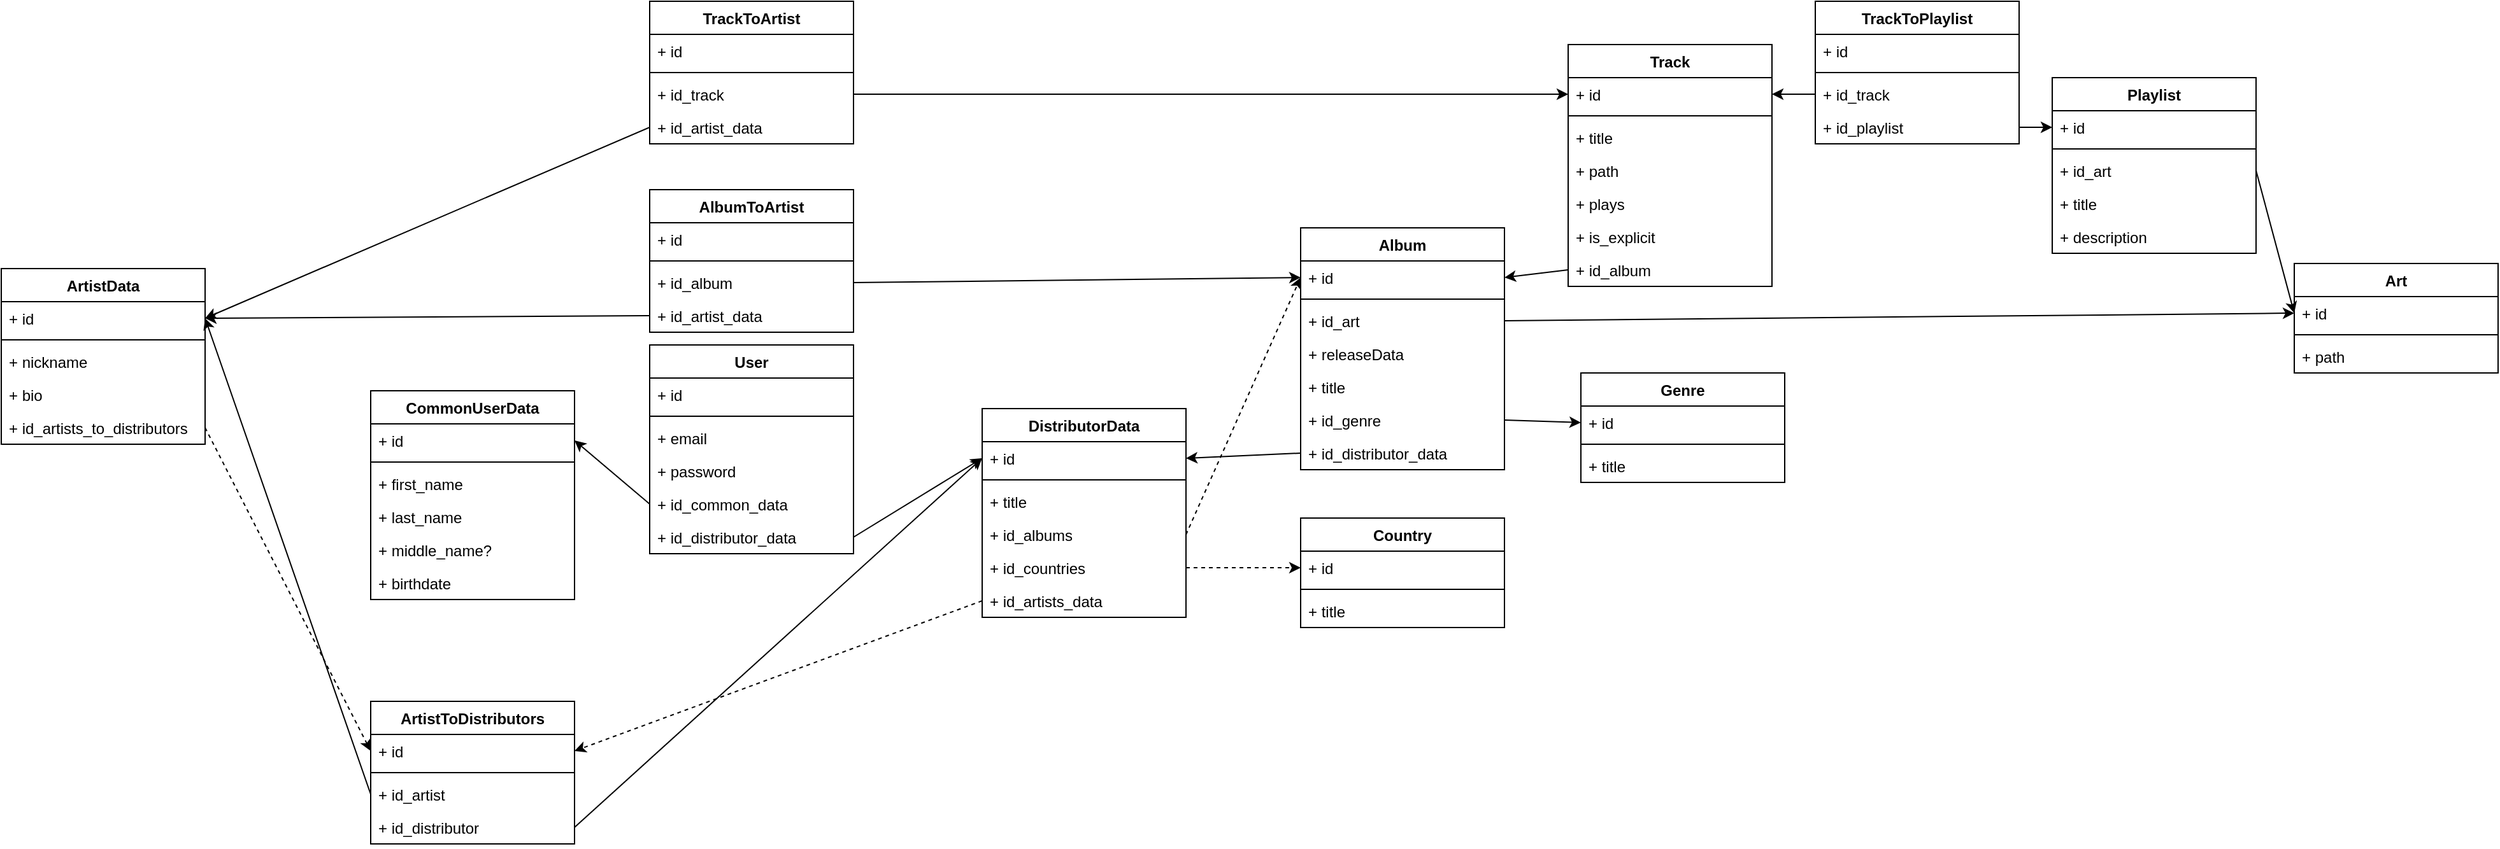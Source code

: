 <mxfile version="13.0.3" type="device"><diagram id="C5RBs43oDa-KdzZeNtuy" name="Page-1"><mxGraphModel dx="2378" dy="1151" grid="1" gridSize="10" guides="1" tooltips="1" connect="1" arrows="1" fold="1" page="1" pageScale="1" pageWidth="827" pageHeight="1169" math="0" shadow="0"><root><mxCell id="WIyWlLk6GJQsqaUBKTNV-0"/><mxCell id="WIyWlLk6GJQsqaUBKTNV-1" parent="WIyWlLk6GJQsqaUBKTNV-0"/><mxCell id="QsU7TTUZfVtSSlQxbNWF-118" style="rounded=0;orthogonalLoop=1;jettySize=auto;html=1;exitX=1;exitY=0.5;exitDx=0;exitDy=0;entryX=0;entryY=0.5;entryDx=0;entryDy=0;" parent="WIyWlLk6GJQsqaUBKTNV-1" source="QsU7TTUZfVtSSlQxbNWF-37" target="QsU7TTUZfVtSSlQxbNWF-57" edge="1"><mxGeometry relative="1" as="geometry"/></mxCell><mxCell id="QsU7TTUZfVtSSlQxbNWF-119" style="rounded=0;orthogonalLoop=1;jettySize=auto;html=1;exitX=0;exitY=0.5;exitDx=0;exitDy=0;entryX=1;entryY=0.5;entryDx=0;entryDy=0;" parent="WIyWlLk6GJQsqaUBKTNV-1" source="QsU7TTUZfVtSSlQxbNWF-45" target="QsU7TTUZfVtSSlQxbNWF-114" edge="1"><mxGeometry relative="1" as="geometry"/></mxCell><mxCell id="QsU7TTUZfVtSSlQxbNWF-120" style="rounded=0;orthogonalLoop=1;jettySize=auto;html=1;entryX=0;entryY=0.5;entryDx=0;entryDy=0;exitX=1;exitY=0.5;exitDx=0;exitDy=0;" parent="WIyWlLk6GJQsqaUBKTNV-1" source="QsU7TTUZfVtSSlQxbNWF-18" target="QsU7TTUZfVtSSlQxbNWF-9" edge="1"><mxGeometry relative="1" as="geometry"/></mxCell><mxCell id="QsU7TTUZfVtSSlQxbNWF-121" style="rounded=0;orthogonalLoop=1;jettySize=auto;html=1;exitX=0;exitY=0.5;exitDx=0;exitDy=0;entryX=1;entryY=0.5;entryDx=0;entryDy=0;" parent="WIyWlLk6GJQsqaUBKTNV-1" source="QsU7TTUZfVtSSlQxbNWF-19" target="QsU7TTUZfVtSSlQxbNWF-21" edge="1"><mxGeometry relative="1" as="geometry"><mxPoint x="160" y="599" as="targetPoint"/></mxGeometry></mxCell><mxCell id="QsU7TTUZfVtSSlQxbNWF-122" style="rounded=0;orthogonalLoop=1;jettySize=auto;html=1;entryX=1;entryY=0.5;entryDx=0;entryDy=0;exitX=0;exitY=0.5;exitDx=0;exitDy=0;" parent="WIyWlLk6GJQsqaUBKTNV-1" source="QsU7TTUZfVtSSlQxbNWF-12" target="QsU7TTUZfVtSSlQxbNWF-34" edge="1"><mxGeometry relative="1" as="geometry"/></mxCell><mxCell id="QsU7TTUZfVtSSlQxbNWF-123" style="rounded=0;orthogonalLoop=1;jettySize=auto;html=1;exitX=1;exitY=0.5;exitDx=0;exitDy=0;entryX=0;entryY=0.5;entryDx=0;entryDy=0;" parent="WIyWlLk6GJQsqaUBKTNV-1" source="QsU7TTUZfVtSSlQxbNWF-42" target="QsU7TTUZfVtSSlQxbNWF-34" edge="1"><mxGeometry relative="1" as="geometry"/></mxCell><mxCell id="QsU7TTUZfVtSSlQxbNWF-124" style="rounded=0;orthogonalLoop=1;jettySize=auto;html=1;exitX=0;exitY=0.5;exitDx=0;exitDy=0;entryX=1;entryY=0.5;entryDx=0;entryDy=0;" parent="WIyWlLk6GJQsqaUBKTNV-1" source="QsU7TTUZfVtSSlQxbNWF-43" target="QsU7TTUZfVtSSlQxbNWF-21" edge="1"><mxGeometry relative="1" as="geometry"/></mxCell><mxCell id="QsU7TTUZfVtSSlQxbNWF-125" style="rounded=0;orthogonalLoop=1;jettySize=auto;html=1;entryX=0;entryY=0.5;entryDx=0;entryDy=0;exitX=1;exitY=0.5;exitDx=0;exitDy=0;dashed=1;" parent="WIyWlLk6GJQsqaUBKTNV-1" source="QsU7TTUZfVtSSlQxbNWF-117" target="QsU7TTUZfVtSSlQxbNWF-34" edge="1"><mxGeometry relative="1" as="geometry"/></mxCell><mxCell id="QsU7TTUZfVtSSlQxbNWF-126" style="rounded=0;orthogonalLoop=1;jettySize=auto;html=1;exitX=1;exitY=0.5;exitDx=0;exitDy=0;entryX=0;entryY=0.5;entryDx=0;entryDy=0;" parent="WIyWlLk6GJQsqaUBKTNV-1" source="QsU7TTUZfVtSSlQxbNWF-109" target="QsU7TTUZfVtSSlQxbNWF-105" edge="1"><mxGeometry relative="1" as="geometry"/></mxCell><mxCell id="QsU7TTUZfVtSSlQxbNWF-127" style="edgeStyle=none;rounded=0;orthogonalLoop=1;jettySize=auto;html=1;exitX=1;exitY=0.5;exitDx=0;exitDy=0;entryX=0;entryY=0.5;entryDx=0;entryDy=0;" parent="WIyWlLk6GJQsqaUBKTNV-1" source="QsU7TTUZfVtSSlQxbNWF-108" target="QsU7TTUZfVtSSlQxbNWF-105" edge="1"><mxGeometry relative="1" as="geometry"/></mxCell><mxCell id="QsU7TTUZfVtSSlQxbNWF-128" style="edgeStyle=none;rounded=0;orthogonalLoop=1;jettySize=auto;html=1;exitX=0;exitY=0.5;exitDx=0;exitDy=0;entryX=1;entryY=0.5;entryDx=0;entryDy=0;" parent="WIyWlLk6GJQsqaUBKTNV-1" source="QsU7TTUZfVtSSlQxbNWF-54" target="QsU7TTUZfVtSSlQxbNWF-9" edge="1"><mxGeometry relative="1" as="geometry"/></mxCell><mxCell id="QsU7TTUZfVtSSlQxbNWF-130" style="edgeStyle=none;rounded=0;orthogonalLoop=1;jettySize=auto;html=1;exitX=1;exitY=0.5;exitDx=0;exitDy=0;entryX=0;entryY=0.5;entryDx=0;entryDy=0;" parent="WIyWlLk6GJQsqaUBKTNV-1" source="QsU7TTUZfVtSSlQxbNWF-55" target="QsU7TTUZfVtSSlQxbNWF-47" edge="1"><mxGeometry relative="1" as="geometry"/></mxCell><mxCell id="QsU7TTUZfVtSSlQxbNWF-131" style="edgeStyle=none;rounded=0;orthogonalLoop=1;jettySize=auto;html=1;exitX=0;exitY=0.5;exitDx=0;exitDy=0;entryX=1;entryY=0.5;entryDx=0;entryDy=0;" parent="WIyWlLk6GJQsqaUBKTNV-1" source="QsU7TTUZfVtSSlQxbNWF-70" target="QsU7TTUZfVtSSlQxbNWF-72" edge="1"><mxGeometry relative="1" as="geometry"/></mxCell><mxCell id="QsU7TTUZfVtSSlQxbNWF-134" style="edgeStyle=none;rounded=0;orthogonalLoop=1;jettySize=auto;html=1;exitX=1;exitY=0.5;exitDx=0;exitDy=0;entryX=0;entryY=0.5;entryDx=0;entryDy=0;dashed=1;" parent="WIyWlLk6GJQsqaUBKTNV-1" source="QsU7TTUZfVtSSlQxbNWF-93" target="QsU7TTUZfVtSSlQxbNWF-83" edge="1"><mxGeometry relative="1" as="geometry"><mxPoint x="1000" y="480" as="targetPoint"/></mxGeometry></mxCell><mxCell id="QsU7TTUZfVtSSlQxbNWF-135" style="edgeStyle=none;rounded=0;orthogonalLoop=1;jettySize=auto;html=1;exitX=1;exitY=0.5;exitDx=0;exitDy=0;entryX=0;entryY=0.5;entryDx=0;entryDy=0;" parent="WIyWlLk6GJQsqaUBKTNV-1" source="QsU7TTUZfVtSSlQxbNWF-69" target="QsU7TTUZfVtSSlQxbNWF-114" edge="1"><mxGeometry relative="1" as="geometry"/></mxCell><mxCell id="djYnnAFGJIExnUOa6Ekk-12" style="edgeStyle=none;rounded=0;orthogonalLoop=1;jettySize=auto;html=1;exitX=0;exitY=0.5;exitDx=0;exitDy=0;entryX=1;entryY=0.5;entryDx=0;entryDy=0;" parent="WIyWlLk6GJQsqaUBKTNV-1" source="djYnnAFGJIExnUOa6Ekk-10" target="QsU7TTUZfVtSSlQxbNWF-21" edge="1"><mxGeometry relative="1" as="geometry"/></mxCell><mxCell id="djYnnAFGJIExnUOa6Ekk-14" style="edgeStyle=none;rounded=0;orthogonalLoop=1;jettySize=auto;html=1;exitX=1;exitY=0.5;exitDx=0;exitDy=0;entryX=0;entryY=0.5;entryDx=0;entryDy=0;" parent="WIyWlLk6GJQsqaUBKTNV-1" source="djYnnAFGJIExnUOa6Ekk-13" target="QsU7TTUZfVtSSlQxbNWF-114" edge="1"><mxGeometry relative="1" as="geometry"/></mxCell><mxCell id="QsU7TTUZfVtSSlQxbNWF-113" value="DistributorData" style="swimlane;fontStyle=1;align=center;verticalAlign=top;childLayout=stackLayout;horizontal=1;startSize=26;horizontalStack=0;resizeParent=1;resizeParentMax=0;resizeLast=0;collapsible=1;marginBottom=0;" parent="WIyWlLk6GJQsqaUBKTNV-1" vertex="1"><mxGeometry x="430" y="340" width="160" height="164" as="geometry"/></mxCell><mxCell id="QsU7TTUZfVtSSlQxbNWF-114" value="+ id" style="text;strokeColor=none;fillColor=none;align=left;verticalAlign=top;spacingLeft=4;spacingRight=4;overflow=hidden;rotatable=0;points=[[0,0.5],[1,0.5]];portConstraint=eastwest;" parent="QsU7TTUZfVtSSlQxbNWF-113" vertex="1"><mxGeometry y="26" width="160" height="26" as="geometry"/></mxCell><mxCell id="QsU7TTUZfVtSSlQxbNWF-115" value="" style="line;strokeWidth=1;fillColor=none;align=left;verticalAlign=middle;spacingTop=-1;spacingLeft=3;spacingRight=3;rotatable=0;labelPosition=right;points=[];portConstraint=eastwest;" parent="QsU7TTUZfVtSSlQxbNWF-113" vertex="1"><mxGeometry y="52" width="160" height="8" as="geometry"/></mxCell><mxCell id="QsU7TTUZfVtSSlQxbNWF-116" value="+ title" style="text;strokeColor=none;fillColor=none;align=left;verticalAlign=top;spacingLeft=4;spacingRight=4;overflow=hidden;rotatable=0;points=[[0,0.5],[1,0.5]];portConstraint=eastwest;" parent="QsU7TTUZfVtSSlQxbNWF-113" vertex="1"><mxGeometry y="60" width="160" height="26" as="geometry"/></mxCell><mxCell id="QsU7TTUZfVtSSlQxbNWF-117" value="+ id_albums" style="text;strokeColor=none;fillColor=none;align=left;verticalAlign=top;spacingLeft=4;spacingRight=4;overflow=hidden;rotatable=0;points=[[0,0.5],[1,0.5]];portConstraint=eastwest;" parent="QsU7TTUZfVtSSlQxbNWF-113" vertex="1"><mxGeometry y="86" width="160" height="26" as="geometry"/></mxCell><mxCell id="QsU7TTUZfVtSSlQxbNWF-93" value="+ id_countries" style="text;strokeColor=none;fillColor=none;align=left;verticalAlign=top;spacingLeft=4;spacingRight=4;overflow=hidden;rotatable=0;points=[[0,0.5],[1,0.5]];portConstraint=eastwest;" parent="QsU7TTUZfVtSSlQxbNWF-113" vertex="1"><mxGeometry y="112" width="160" height="26" as="geometry"/></mxCell><mxCell id="djYnnAFGJIExnUOa6Ekk-5" value="+ id_artists_data" style="text;strokeColor=none;fillColor=none;align=left;verticalAlign=top;spacingLeft=4;spacingRight=4;overflow=hidden;rotatable=0;points=[[0,0.5],[1,0.5]];portConstraint=eastwest;" parent="QsU7TTUZfVtSSlQxbNWF-113" vertex="1"><mxGeometry y="138" width="160" height="26" as="geometry"/></mxCell><mxCell id="QsU7TTUZfVtSSlQxbNWF-39" value="AlbumToArtist" style="swimlane;fontStyle=1;align=center;verticalAlign=top;childLayout=stackLayout;horizontal=1;startSize=26;horizontalStack=0;resizeParent=1;resizeParentMax=0;resizeLast=0;collapsible=1;marginBottom=0;" parent="WIyWlLk6GJQsqaUBKTNV-1" vertex="1"><mxGeometry x="169" y="168" width="160" height="112" as="geometry"/></mxCell><mxCell id="QsU7TTUZfVtSSlQxbNWF-40" value="+ id" style="text;strokeColor=none;fillColor=none;align=left;verticalAlign=top;spacingLeft=4;spacingRight=4;overflow=hidden;rotatable=0;points=[[0,0.5],[1,0.5]];portConstraint=eastwest;" parent="QsU7TTUZfVtSSlQxbNWF-39" vertex="1"><mxGeometry y="26" width="160" height="26" as="geometry"/></mxCell><mxCell id="QsU7TTUZfVtSSlQxbNWF-41" value="" style="line;strokeWidth=1;fillColor=none;align=left;verticalAlign=middle;spacingTop=-1;spacingLeft=3;spacingRight=3;rotatable=0;labelPosition=right;points=[];portConstraint=eastwest;" parent="QsU7TTUZfVtSSlQxbNWF-39" vertex="1"><mxGeometry y="52" width="160" height="8" as="geometry"/></mxCell><mxCell id="QsU7TTUZfVtSSlQxbNWF-42" value="+ id_album" style="text;strokeColor=none;fillColor=none;align=left;verticalAlign=top;spacingLeft=4;spacingRight=4;overflow=hidden;rotatable=0;points=[[0,0.5],[1,0.5]];portConstraint=eastwest;" parent="QsU7TTUZfVtSSlQxbNWF-39" vertex="1"><mxGeometry y="60" width="160" height="26" as="geometry"/></mxCell><mxCell id="QsU7TTUZfVtSSlQxbNWF-43" value="+ id_artist_data" style="text;strokeColor=none;fillColor=none;align=left;verticalAlign=top;spacingLeft=4;spacingRight=4;overflow=hidden;rotatable=0;points=[[0,0.5],[1,0.5]];portConstraint=eastwest;" parent="QsU7TTUZfVtSSlQxbNWF-39" vertex="1"><mxGeometry y="86" width="160" height="26" as="geometry"/></mxCell><mxCell id="QsU7TTUZfVtSSlQxbNWF-15" value="TrackToArtist" style="swimlane;fontStyle=1;align=center;verticalAlign=top;childLayout=stackLayout;horizontal=1;startSize=26;horizontalStack=0;resizeParent=1;resizeParentMax=0;resizeLast=0;collapsible=1;marginBottom=0;" parent="WIyWlLk6GJQsqaUBKTNV-1" vertex="1"><mxGeometry x="169" y="20" width="160" height="112" as="geometry"/></mxCell><mxCell id="QsU7TTUZfVtSSlQxbNWF-16" value="+ id" style="text;strokeColor=none;fillColor=none;align=left;verticalAlign=top;spacingLeft=4;spacingRight=4;overflow=hidden;rotatable=0;points=[[0,0.5],[1,0.5]];portConstraint=eastwest;" parent="QsU7TTUZfVtSSlQxbNWF-15" vertex="1"><mxGeometry y="26" width="160" height="26" as="geometry"/></mxCell><mxCell id="QsU7TTUZfVtSSlQxbNWF-17" value="" style="line;strokeWidth=1;fillColor=none;align=left;verticalAlign=middle;spacingTop=-1;spacingLeft=3;spacingRight=3;rotatable=0;labelPosition=right;points=[];portConstraint=eastwest;" parent="QsU7TTUZfVtSSlQxbNWF-15" vertex="1"><mxGeometry y="52" width="160" height="8" as="geometry"/></mxCell><mxCell id="QsU7TTUZfVtSSlQxbNWF-18" value="+ id_track" style="text;strokeColor=none;fillColor=none;align=left;verticalAlign=top;spacingLeft=4;spacingRight=4;overflow=hidden;rotatable=0;points=[[0,0.5],[1,0.5]];portConstraint=eastwest;" parent="QsU7TTUZfVtSSlQxbNWF-15" vertex="1"><mxGeometry y="60" width="160" height="26" as="geometry"/></mxCell><mxCell id="QsU7TTUZfVtSSlQxbNWF-19" value="+ id_artist_data" style="text;strokeColor=none;fillColor=none;align=left;verticalAlign=top;spacingLeft=4;spacingRight=4;overflow=hidden;rotatable=0;points=[[0,0.5],[1,0.5]];portConstraint=eastwest;" parent="QsU7TTUZfVtSSlQxbNWF-15" vertex="1"><mxGeometry y="86" width="160" height="26" as="geometry"/></mxCell><mxCell id="QsU7TTUZfVtSSlQxbNWF-71" value="CommonUserData" style="swimlane;fontStyle=1;align=center;verticalAlign=top;childLayout=stackLayout;horizontal=1;startSize=26;horizontalStack=0;resizeParent=1;resizeParentMax=0;resizeLast=0;collapsible=1;marginBottom=0;" parent="WIyWlLk6GJQsqaUBKTNV-1" vertex="1"><mxGeometry x="-50" y="326" width="160" height="164" as="geometry"/></mxCell><mxCell id="QsU7TTUZfVtSSlQxbNWF-72" value="+ id" style="text;strokeColor=none;fillColor=none;align=left;verticalAlign=top;spacingLeft=4;spacingRight=4;overflow=hidden;rotatable=0;points=[[0,0.5],[1,0.5]];portConstraint=eastwest;" parent="QsU7TTUZfVtSSlQxbNWF-71" vertex="1"><mxGeometry y="26" width="160" height="26" as="geometry"/></mxCell><mxCell id="QsU7TTUZfVtSSlQxbNWF-73" value="" style="line;strokeWidth=1;fillColor=none;align=left;verticalAlign=middle;spacingTop=-1;spacingLeft=3;spacingRight=3;rotatable=0;labelPosition=right;points=[];portConstraint=eastwest;" parent="QsU7TTUZfVtSSlQxbNWF-71" vertex="1"><mxGeometry y="52" width="160" height="8" as="geometry"/></mxCell><mxCell id="QsU7TTUZfVtSSlQxbNWF-74" value="+ first_name" style="text;strokeColor=none;fillColor=none;align=left;verticalAlign=top;spacingLeft=4;spacingRight=4;overflow=hidden;rotatable=0;points=[[0,0.5],[1,0.5]];portConstraint=eastwest;" parent="QsU7TTUZfVtSSlQxbNWF-71" vertex="1"><mxGeometry y="60" width="160" height="26" as="geometry"/></mxCell><mxCell id="QsU7TTUZfVtSSlQxbNWF-76" value="+ last_name" style="text;strokeColor=none;fillColor=none;align=left;verticalAlign=top;spacingLeft=4;spacingRight=4;overflow=hidden;rotatable=0;points=[[0,0.5],[1,0.5]];portConstraint=eastwest;" parent="QsU7TTUZfVtSSlQxbNWF-71" vertex="1"><mxGeometry y="86" width="160" height="26" as="geometry"/></mxCell><mxCell id="QsU7TTUZfVtSSlQxbNWF-77" value="+ middle_name?" style="text;strokeColor=none;fillColor=none;align=left;verticalAlign=top;spacingLeft=4;spacingRight=4;overflow=hidden;rotatable=0;points=[[0,0.5],[1,0.5]];portConstraint=eastwest;" parent="QsU7TTUZfVtSSlQxbNWF-71" vertex="1"><mxGeometry y="112" width="160" height="26" as="geometry"/></mxCell><mxCell id="QsU7TTUZfVtSSlQxbNWF-81" value="+ birthdate" style="text;strokeColor=none;fillColor=none;align=left;verticalAlign=top;spacingLeft=4;spacingRight=4;overflow=hidden;rotatable=0;points=[[0,0.5],[1,0.5]];portConstraint=eastwest;" parent="QsU7TTUZfVtSSlQxbNWF-71" vertex="1"><mxGeometry y="138" width="160" height="26" as="geometry"/></mxCell><mxCell id="QsU7TTUZfVtSSlQxbNWF-64" value="User" style="swimlane;fontStyle=1;align=center;verticalAlign=top;childLayout=stackLayout;horizontal=1;startSize=26;horizontalStack=0;resizeParent=1;resizeParentMax=0;resizeLast=0;collapsible=1;marginBottom=0;" parent="WIyWlLk6GJQsqaUBKTNV-1" vertex="1"><mxGeometry x="169" y="290" width="160" height="164" as="geometry"/></mxCell><mxCell id="QsU7TTUZfVtSSlQxbNWF-65" value="+ id" style="text;strokeColor=none;fillColor=none;align=left;verticalAlign=top;spacingLeft=4;spacingRight=4;overflow=hidden;rotatable=0;points=[[0,0.5],[1,0.5]];portConstraint=eastwest;" parent="QsU7TTUZfVtSSlQxbNWF-64" vertex="1"><mxGeometry y="26" width="160" height="26" as="geometry"/></mxCell><mxCell id="QsU7TTUZfVtSSlQxbNWF-66" value="" style="line;strokeWidth=1;fillColor=none;align=left;verticalAlign=middle;spacingTop=-1;spacingLeft=3;spacingRight=3;rotatable=0;labelPosition=right;points=[];portConstraint=eastwest;" parent="QsU7TTUZfVtSSlQxbNWF-64" vertex="1"><mxGeometry y="52" width="160" height="8" as="geometry"/></mxCell><mxCell id="QsU7TTUZfVtSSlQxbNWF-79" value="+ email" style="text;strokeColor=none;fillColor=none;align=left;verticalAlign=top;spacingLeft=4;spacingRight=4;overflow=hidden;rotatable=0;points=[[0,0.5],[1,0.5]];portConstraint=eastwest;" parent="QsU7TTUZfVtSSlQxbNWF-64" vertex="1"><mxGeometry y="60" width="160" height="26" as="geometry"/></mxCell><mxCell id="QsU7TTUZfVtSSlQxbNWF-80" value="+ password" style="text;strokeColor=none;fillColor=none;align=left;verticalAlign=top;spacingLeft=4;spacingRight=4;overflow=hidden;rotatable=0;points=[[0,0.5],[1,0.5]];portConstraint=eastwest;" parent="QsU7TTUZfVtSSlQxbNWF-64" vertex="1"><mxGeometry y="86" width="160" height="26" as="geometry"/></mxCell><mxCell id="QsU7TTUZfVtSSlQxbNWF-70" value="+ id_common_data" style="text;strokeColor=none;fillColor=none;align=left;verticalAlign=top;spacingLeft=4;spacingRight=4;overflow=hidden;rotatable=0;points=[[0,0.5],[1,0.5]];portConstraint=eastwest;" parent="QsU7TTUZfVtSSlQxbNWF-64" vertex="1"><mxGeometry y="112" width="160" height="26" as="geometry"/></mxCell><mxCell id="QsU7TTUZfVtSSlQxbNWF-69" value="+ id_distributor_data" style="text;strokeColor=none;fillColor=none;align=left;verticalAlign=top;spacingLeft=4;spacingRight=4;overflow=hidden;rotatable=0;points=[[0,0.5],[1,0.5]];portConstraint=eastwest;" parent="QsU7TTUZfVtSSlQxbNWF-64" vertex="1"><mxGeometry y="138" width="160" height="26" as="geometry"/></mxCell><mxCell id="djYnnAFGJIExnUOa6Ekk-7" value="ArtistToDistributors" style="swimlane;fontStyle=1;align=center;verticalAlign=top;childLayout=stackLayout;horizontal=1;startSize=26;horizontalStack=0;resizeParent=1;resizeParentMax=0;resizeLast=0;collapsible=1;marginBottom=0;" parent="WIyWlLk6GJQsqaUBKTNV-1" vertex="1"><mxGeometry x="-50" y="570" width="160" height="112" as="geometry"/></mxCell><mxCell id="djYnnAFGJIExnUOa6Ekk-8" value="+ id" style="text;strokeColor=none;fillColor=none;align=left;verticalAlign=top;spacingLeft=4;spacingRight=4;overflow=hidden;rotatable=0;points=[[0,0.5],[1,0.5]];portConstraint=eastwest;" parent="djYnnAFGJIExnUOa6Ekk-7" vertex="1"><mxGeometry y="26" width="160" height="26" as="geometry"/></mxCell><mxCell id="djYnnAFGJIExnUOa6Ekk-9" value="" style="line;strokeWidth=1;fillColor=none;align=left;verticalAlign=middle;spacingTop=-1;spacingLeft=3;spacingRight=3;rotatable=0;labelPosition=right;points=[];portConstraint=eastwest;" parent="djYnnAFGJIExnUOa6Ekk-7" vertex="1"><mxGeometry y="52" width="160" height="8" as="geometry"/></mxCell><mxCell id="djYnnAFGJIExnUOa6Ekk-10" value="+ id_artist" style="text;strokeColor=none;fillColor=none;align=left;verticalAlign=top;spacingLeft=4;spacingRight=4;overflow=hidden;rotatable=0;points=[[0,0.5],[1,0.5]];portConstraint=eastwest;" parent="djYnnAFGJIExnUOa6Ekk-7" vertex="1"><mxGeometry y="60" width="160" height="26" as="geometry"/></mxCell><mxCell id="djYnnAFGJIExnUOa6Ekk-13" value="+ id_distributor" style="text;strokeColor=none;fillColor=none;align=left;verticalAlign=top;spacingLeft=4;spacingRight=4;overflow=hidden;rotatable=0;points=[[0,0.5],[1,0.5]];portConstraint=eastwest;" parent="djYnnAFGJIExnUOa6Ekk-7" vertex="1"><mxGeometry y="86" width="160" height="26" as="geometry"/></mxCell><mxCell id="QsU7TTUZfVtSSlQxbNWF-33" value="Album" style="swimlane;fontStyle=1;align=center;verticalAlign=top;childLayout=stackLayout;horizontal=1;startSize=26;horizontalStack=0;resizeParent=1;resizeParentMax=0;resizeLast=0;collapsible=1;marginBottom=0;" parent="WIyWlLk6GJQsqaUBKTNV-1" vertex="1"><mxGeometry x="680" y="198" width="160" height="190" as="geometry"/></mxCell><mxCell id="QsU7TTUZfVtSSlQxbNWF-34" value="+ id" style="text;strokeColor=none;fillColor=none;align=left;verticalAlign=top;spacingLeft=4;spacingRight=4;overflow=hidden;rotatable=0;points=[[0,0.5],[1,0.5]];portConstraint=eastwest;" parent="QsU7TTUZfVtSSlQxbNWF-33" vertex="1"><mxGeometry y="26" width="160" height="26" as="geometry"/></mxCell><mxCell id="QsU7TTUZfVtSSlQxbNWF-35" value="" style="line;strokeWidth=1;fillColor=none;align=left;verticalAlign=middle;spacingTop=-1;spacingLeft=3;spacingRight=3;rotatable=0;labelPosition=right;points=[];portConstraint=eastwest;" parent="QsU7TTUZfVtSSlQxbNWF-33" vertex="1"><mxGeometry y="52" width="160" height="8" as="geometry"/></mxCell><mxCell id="QsU7TTUZfVtSSlQxbNWF-108" value="+ id_art" style="text;strokeColor=none;fillColor=none;align=left;verticalAlign=top;spacingLeft=4;spacingRight=4;overflow=hidden;rotatable=0;points=[[0,0.5],[1,0.5]];portConstraint=eastwest;" parent="QsU7TTUZfVtSSlQxbNWF-33" vertex="1"><mxGeometry y="60" width="160" height="26" as="geometry"/></mxCell><mxCell id="QsU7TTUZfVtSSlQxbNWF-44" value="+ releaseData" style="text;strokeColor=none;fillColor=none;align=left;verticalAlign=top;spacingLeft=4;spacingRight=4;overflow=hidden;rotatable=0;points=[[0,0.5],[1,0.5]];portConstraint=eastwest;" parent="QsU7TTUZfVtSSlQxbNWF-33" vertex="1"><mxGeometry y="86" width="160" height="26" as="geometry"/></mxCell><mxCell id="QsU7TTUZfVtSSlQxbNWF-36" value="+ title" style="text;strokeColor=none;fillColor=none;align=left;verticalAlign=top;spacingLeft=4;spacingRight=4;overflow=hidden;rotatable=0;points=[[0,0.5],[1,0.5]];portConstraint=eastwest;" parent="QsU7TTUZfVtSSlQxbNWF-33" vertex="1"><mxGeometry y="112" width="160" height="26" as="geometry"/></mxCell><mxCell id="QsU7TTUZfVtSSlQxbNWF-37" value="+ id_genre" style="text;strokeColor=none;fillColor=none;align=left;verticalAlign=top;spacingLeft=4;spacingRight=4;overflow=hidden;rotatable=0;points=[[0,0.5],[1,0.5]];portConstraint=eastwest;" parent="QsU7TTUZfVtSSlQxbNWF-33" vertex="1"><mxGeometry y="138" width="160" height="26" as="geometry"/></mxCell><mxCell id="QsU7TTUZfVtSSlQxbNWF-45" value="+ id_distributor_data" style="text;strokeColor=none;fillColor=none;align=left;verticalAlign=top;spacingLeft=4;spacingRight=4;overflow=hidden;rotatable=0;points=[[0,0.5],[1,0.5]];portConstraint=eastwest;" parent="QsU7TTUZfVtSSlQxbNWF-33" vertex="1"><mxGeometry y="164" width="160" height="26" as="geometry"/></mxCell><mxCell id="QsU7TTUZfVtSSlQxbNWF-8" value="Track" style="swimlane;fontStyle=1;align=center;verticalAlign=top;childLayout=stackLayout;horizontal=1;startSize=26;horizontalStack=0;resizeParent=1;resizeParentMax=0;resizeLast=0;collapsible=1;marginBottom=0;" parent="WIyWlLk6GJQsqaUBKTNV-1" vertex="1"><mxGeometry x="890" y="54" width="160" height="190" as="geometry"/></mxCell><mxCell id="QsU7TTUZfVtSSlQxbNWF-9" value="+ id" style="text;strokeColor=none;fillColor=none;align=left;verticalAlign=top;spacingLeft=4;spacingRight=4;overflow=hidden;rotatable=0;points=[[0,0.5],[1,0.5]];portConstraint=eastwest;" parent="QsU7TTUZfVtSSlQxbNWF-8" vertex="1"><mxGeometry y="26" width="160" height="26" as="geometry"/></mxCell><mxCell id="QsU7TTUZfVtSSlQxbNWF-10" value="" style="line;strokeWidth=1;fillColor=none;align=left;verticalAlign=middle;spacingTop=-1;spacingLeft=3;spacingRight=3;rotatable=0;labelPosition=right;points=[];portConstraint=eastwest;" parent="QsU7TTUZfVtSSlQxbNWF-8" vertex="1"><mxGeometry y="52" width="160" height="8" as="geometry"/></mxCell><mxCell id="QsU7TTUZfVtSSlQxbNWF-25" value="+ title" style="text;strokeColor=none;fillColor=none;align=left;verticalAlign=top;spacingLeft=4;spacingRight=4;overflow=hidden;rotatable=0;points=[[0,0.5],[1,0.5]];portConstraint=eastwest;" parent="QsU7TTUZfVtSSlQxbNWF-8" vertex="1"><mxGeometry y="60" width="160" height="26" as="geometry"/></mxCell><mxCell id="QsU7TTUZfVtSSlQxbNWF-103" value="+ path" style="text;strokeColor=none;fillColor=none;align=left;verticalAlign=top;spacingLeft=4;spacingRight=4;overflow=hidden;rotatable=0;points=[[0,0.5],[1,0.5]];portConstraint=eastwest;" parent="QsU7TTUZfVtSSlQxbNWF-8" vertex="1"><mxGeometry y="86" width="160" height="26" as="geometry"/></mxCell><mxCell id="QsU7TTUZfVtSSlQxbNWF-11" value="+ plays" style="text;strokeColor=none;fillColor=none;align=left;verticalAlign=top;spacingLeft=4;spacingRight=4;overflow=hidden;rotatable=0;points=[[0,0.5],[1,0.5]];portConstraint=eastwest;" parent="QsU7TTUZfVtSSlQxbNWF-8" vertex="1"><mxGeometry y="112" width="160" height="26" as="geometry"/></mxCell><mxCell id="QsU7TTUZfVtSSlQxbNWF-14" value="+ is_explicit" style="text;strokeColor=none;fillColor=none;align=left;verticalAlign=top;spacingLeft=4;spacingRight=4;overflow=hidden;rotatable=0;points=[[0,0.5],[1,0.5]];portConstraint=eastwest;" parent="QsU7TTUZfVtSSlQxbNWF-8" vertex="1"><mxGeometry y="138" width="160" height="26" as="geometry"/></mxCell><mxCell id="QsU7TTUZfVtSSlQxbNWF-12" value="+ id_album" style="text;strokeColor=none;fillColor=none;align=left;verticalAlign=top;spacingLeft=4;spacingRight=4;overflow=hidden;rotatable=0;points=[[0,0.5],[1,0.5]];portConstraint=eastwest;" parent="QsU7TTUZfVtSSlQxbNWF-8" vertex="1"><mxGeometry y="164" width="160" height="26" as="geometry"/></mxCell><mxCell id="QsU7TTUZfVtSSlQxbNWF-56" value="Genre" style="swimlane;fontStyle=1;align=center;verticalAlign=top;childLayout=stackLayout;horizontal=1;startSize=26;horizontalStack=0;resizeParent=1;resizeParentMax=0;resizeLast=0;collapsible=1;marginBottom=0;" parent="WIyWlLk6GJQsqaUBKTNV-1" vertex="1"><mxGeometry x="900" y="312" width="160" height="86" as="geometry"/></mxCell><mxCell id="QsU7TTUZfVtSSlQxbNWF-57" value="+ id" style="text;strokeColor=none;fillColor=none;align=left;verticalAlign=top;spacingLeft=4;spacingRight=4;overflow=hidden;rotatable=0;points=[[0,0.5],[1,0.5]];portConstraint=eastwest;" parent="QsU7TTUZfVtSSlQxbNWF-56" vertex="1"><mxGeometry y="26" width="160" height="26" as="geometry"/></mxCell><mxCell id="QsU7TTUZfVtSSlQxbNWF-58" value="" style="line;strokeWidth=1;fillColor=none;align=left;verticalAlign=middle;spacingTop=-1;spacingLeft=3;spacingRight=3;rotatable=0;labelPosition=right;points=[];portConstraint=eastwest;" parent="QsU7TTUZfVtSSlQxbNWF-56" vertex="1"><mxGeometry y="52" width="160" height="8" as="geometry"/></mxCell><mxCell id="QsU7TTUZfVtSSlQxbNWF-59" value="+ title" style="text;strokeColor=none;fillColor=none;align=left;verticalAlign=top;spacingLeft=4;spacingRight=4;overflow=hidden;rotatable=0;points=[[0,0.5],[1,0.5]];portConstraint=eastwest;" parent="QsU7TTUZfVtSSlQxbNWF-56" vertex="1"><mxGeometry y="60" width="160" height="26" as="geometry"/></mxCell><mxCell id="QsU7TTUZfVtSSlQxbNWF-51" value="TrackToPlaylist" style="swimlane;fontStyle=1;align=center;verticalAlign=top;childLayout=stackLayout;horizontal=1;startSize=26;horizontalStack=0;resizeParent=1;resizeParentMax=0;resizeLast=0;collapsible=1;marginBottom=0;" parent="WIyWlLk6GJQsqaUBKTNV-1" vertex="1"><mxGeometry x="1084" y="20" width="160" height="112" as="geometry"/></mxCell><mxCell id="QsU7TTUZfVtSSlQxbNWF-52" value="+ id" style="text;strokeColor=none;fillColor=none;align=left;verticalAlign=top;spacingLeft=4;spacingRight=4;overflow=hidden;rotatable=0;points=[[0,0.5],[1,0.5]];portConstraint=eastwest;" parent="QsU7TTUZfVtSSlQxbNWF-51" vertex="1"><mxGeometry y="26" width="160" height="26" as="geometry"/></mxCell><mxCell id="QsU7TTUZfVtSSlQxbNWF-53" value="" style="line;strokeWidth=1;fillColor=none;align=left;verticalAlign=middle;spacingTop=-1;spacingLeft=3;spacingRight=3;rotatable=0;labelPosition=right;points=[];portConstraint=eastwest;" parent="QsU7TTUZfVtSSlQxbNWF-51" vertex="1"><mxGeometry y="52" width="160" height="8" as="geometry"/></mxCell><mxCell id="QsU7TTUZfVtSSlQxbNWF-54" value="+ id_track" style="text;strokeColor=none;fillColor=none;align=left;verticalAlign=top;spacingLeft=4;spacingRight=4;overflow=hidden;rotatable=0;points=[[0,0.5],[1,0.5]];portConstraint=eastwest;" parent="QsU7TTUZfVtSSlQxbNWF-51" vertex="1"><mxGeometry y="60" width="160" height="26" as="geometry"/></mxCell><mxCell id="QsU7TTUZfVtSSlQxbNWF-55" value="+ id_playlist" style="text;strokeColor=none;fillColor=none;align=left;verticalAlign=top;spacingLeft=4;spacingRight=4;overflow=hidden;rotatable=0;points=[[0,0.5],[1,0.5]];portConstraint=eastwest;" parent="QsU7TTUZfVtSSlQxbNWF-51" vertex="1"><mxGeometry y="86" width="160" height="26" as="geometry"/></mxCell><mxCell id="QsU7TTUZfVtSSlQxbNWF-46" value="Playlist" style="swimlane;fontStyle=1;align=center;verticalAlign=top;childLayout=stackLayout;horizontal=1;startSize=26;horizontalStack=0;resizeParent=1;resizeParentMax=0;resizeLast=0;collapsible=1;marginBottom=0;" parent="WIyWlLk6GJQsqaUBKTNV-1" vertex="1"><mxGeometry x="1270" y="80" width="160" height="138" as="geometry"/></mxCell><mxCell id="QsU7TTUZfVtSSlQxbNWF-47" value="+ id" style="text;strokeColor=none;fillColor=none;align=left;verticalAlign=top;spacingLeft=4;spacingRight=4;overflow=hidden;rotatable=0;points=[[0,0.5],[1,0.5]];portConstraint=eastwest;" parent="QsU7TTUZfVtSSlQxbNWF-46" vertex="1"><mxGeometry y="26" width="160" height="26" as="geometry"/></mxCell><mxCell id="QsU7TTUZfVtSSlQxbNWF-48" value="" style="line;strokeWidth=1;fillColor=none;align=left;verticalAlign=middle;spacingTop=-1;spacingLeft=3;spacingRight=3;rotatable=0;labelPosition=right;points=[];portConstraint=eastwest;" parent="QsU7TTUZfVtSSlQxbNWF-46" vertex="1"><mxGeometry y="52" width="160" height="8" as="geometry"/></mxCell><mxCell id="QsU7TTUZfVtSSlQxbNWF-109" value="+ id_art" style="text;strokeColor=none;fillColor=none;align=left;verticalAlign=top;spacingLeft=4;spacingRight=4;overflow=hidden;rotatable=0;points=[[0,0.5],[1,0.5]];portConstraint=eastwest;" parent="QsU7TTUZfVtSSlQxbNWF-46" vertex="1"><mxGeometry y="60" width="160" height="26" as="geometry"/></mxCell><mxCell id="QsU7TTUZfVtSSlQxbNWF-49" value="+ title" style="text;strokeColor=none;fillColor=none;align=left;verticalAlign=top;spacingLeft=4;spacingRight=4;overflow=hidden;rotatable=0;points=[[0,0.5],[1,0.5]];portConstraint=eastwest;" parent="QsU7TTUZfVtSSlQxbNWF-46" vertex="1"><mxGeometry y="86" width="160" height="26" as="geometry"/></mxCell><mxCell id="QsU7TTUZfVtSSlQxbNWF-50" value="+ description" style="text;strokeColor=none;fillColor=none;align=left;verticalAlign=top;spacingLeft=4;spacingRight=4;overflow=hidden;rotatable=0;points=[[0,0.5],[1,0.5]];portConstraint=eastwest;" parent="QsU7TTUZfVtSSlQxbNWF-46" vertex="1"><mxGeometry y="112" width="160" height="26" as="geometry"/></mxCell><mxCell id="QsU7TTUZfVtSSlQxbNWF-104" value="Art" style="swimlane;fontStyle=1;align=center;verticalAlign=top;childLayout=stackLayout;horizontal=1;startSize=26;horizontalStack=0;resizeParent=1;resizeParentMax=0;resizeLast=0;collapsible=1;marginBottom=0;" parent="WIyWlLk6GJQsqaUBKTNV-1" vertex="1"><mxGeometry x="1460" y="226" width="160" height="86" as="geometry"/></mxCell><mxCell id="QsU7TTUZfVtSSlQxbNWF-105" value="+ id" style="text;strokeColor=none;fillColor=none;align=left;verticalAlign=top;spacingLeft=4;spacingRight=4;overflow=hidden;rotatable=0;points=[[0,0.5],[1,0.5]];portConstraint=eastwest;" parent="QsU7TTUZfVtSSlQxbNWF-104" vertex="1"><mxGeometry y="26" width="160" height="26" as="geometry"/></mxCell><mxCell id="QsU7TTUZfVtSSlQxbNWF-106" value="" style="line;strokeWidth=1;fillColor=none;align=left;verticalAlign=middle;spacingTop=-1;spacingLeft=3;spacingRight=3;rotatable=0;labelPosition=right;points=[];portConstraint=eastwest;" parent="QsU7TTUZfVtSSlQxbNWF-104" vertex="1"><mxGeometry y="52" width="160" height="8" as="geometry"/></mxCell><mxCell id="QsU7TTUZfVtSSlQxbNWF-107" value="+ path" style="text;strokeColor=none;fillColor=none;align=left;verticalAlign=top;spacingLeft=4;spacingRight=4;overflow=hidden;rotatable=0;points=[[0,0.5],[1,0.5]];portConstraint=eastwest;" parent="QsU7TTUZfVtSSlQxbNWF-104" vertex="1"><mxGeometry y="60" width="160" height="26" as="geometry"/></mxCell><mxCell id="QsU7TTUZfVtSSlQxbNWF-82" value="Country" style="swimlane;fontStyle=1;align=center;verticalAlign=top;childLayout=stackLayout;horizontal=1;startSize=26;horizontalStack=0;resizeParent=1;resizeParentMax=0;resizeLast=0;collapsible=1;marginBottom=0;" parent="WIyWlLk6GJQsqaUBKTNV-1" vertex="1"><mxGeometry x="680" y="426" width="160" height="86" as="geometry"/></mxCell><mxCell id="QsU7TTUZfVtSSlQxbNWF-83" value="+ id" style="text;strokeColor=none;fillColor=none;align=left;verticalAlign=top;spacingLeft=4;spacingRight=4;overflow=hidden;rotatable=0;points=[[0,0.5],[1,0.5]];portConstraint=eastwest;" parent="QsU7TTUZfVtSSlQxbNWF-82" vertex="1"><mxGeometry y="26" width="160" height="26" as="geometry"/></mxCell><mxCell id="QsU7TTUZfVtSSlQxbNWF-84" value="" style="line;strokeWidth=1;fillColor=none;align=left;verticalAlign=middle;spacingTop=-1;spacingLeft=3;spacingRight=3;rotatable=0;labelPosition=right;points=[];portConstraint=eastwest;" parent="QsU7TTUZfVtSSlQxbNWF-82" vertex="1"><mxGeometry y="52" width="160" height="8" as="geometry"/></mxCell><mxCell id="QsU7TTUZfVtSSlQxbNWF-85" value="+ title" style="text;strokeColor=none;fillColor=none;align=left;verticalAlign=top;spacingLeft=4;spacingRight=4;overflow=hidden;rotatable=0;points=[[0,0.5],[1,0.5]];portConstraint=eastwest;" parent="QsU7TTUZfVtSSlQxbNWF-82" vertex="1"><mxGeometry y="60" width="160" height="26" as="geometry"/></mxCell><mxCell id="QsU7TTUZfVtSSlQxbNWF-20" value="ArtistData" style="swimlane;fontStyle=1;align=center;verticalAlign=top;childLayout=stackLayout;horizontal=1;startSize=26;horizontalStack=0;resizeParent=1;resizeParentMax=0;resizeLast=0;collapsible=1;marginBottom=0;" parent="WIyWlLk6GJQsqaUBKTNV-1" vertex="1"><mxGeometry x="-340" y="230" width="160" height="138" as="geometry"/></mxCell><mxCell id="QsU7TTUZfVtSSlQxbNWF-21" value="+ id" style="text;strokeColor=none;fillColor=none;align=left;verticalAlign=top;spacingLeft=4;spacingRight=4;overflow=hidden;rotatable=0;points=[[0,0.5],[1,0.5]];portConstraint=eastwest;" parent="QsU7TTUZfVtSSlQxbNWF-20" vertex="1"><mxGeometry y="26" width="160" height="26" as="geometry"/></mxCell><mxCell id="QsU7TTUZfVtSSlQxbNWF-22" value="" style="line;strokeWidth=1;fillColor=none;align=left;verticalAlign=middle;spacingTop=-1;spacingLeft=3;spacingRight=3;rotatable=0;labelPosition=right;points=[];portConstraint=eastwest;" parent="QsU7TTUZfVtSSlQxbNWF-20" vertex="1"><mxGeometry y="52" width="160" height="8" as="geometry"/></mxCell><mxCell id="QsU7TTUZfVtSSlQxbNWF-31" value="+ nickname" style="text;strokeColor=none;fillColor=none;align=left;verticalAlign=top;spacingLeft=4;spacingRight=4;overflow=hidden;rotatable=0;points=[[0,0.5],[1,0.5]];portConstraint=eastwest;" parent="QsU7TTUZfVtSSlQxbNWF-20" vertex="1"><mxGeometry y="60" width="160" height="26" as="geometry"/></mxCell><mxCell id="QsU7TTUZfVtSSlQxbNWF-32" value="+ bio" style="text;strokeColor=none;fillColor=none;align=left;verticalAlign=top;spacingLeft=4;spacingRight=4;overflow=hidden;rotatable=0;points=[[0,0.5],[1,0.5]];portConstraint=eastwest;" parent="QsU7TTUZfVtSSlQxbNWF-20" vertex="1"><mxGeometry y="86" width="160" height="26" as="geometry"/></mxCell><mxCell id="djYnnAFGJIExnUOa6Ekk-15" value="+ id_artists_to_distributors" style="text;strokeColor=none;fillColor=none;align=left;verticalAlign=top;spacingLeft=4;spacingRight=4;overflow=hidden;rotatable=0;points=[[0,0.5],[1,0.5]];portConstraint=eastwest;" parent="QsU7TTUZfVtSSlQxbNWF-20" vertex="1"><mxGeometry y="112" width="160" height="26" as="geometry"/></mxCell><mxCell id="djYnnAFGJIExnUOa6Ekk-16" style="edgeStyle=none;rounded=0;orthogonalLoop=1;jettySize=auto;html=1;exitX=1;exitY=0.5;exitDx=0;exitDy=0;entryX=0;entryY=0.5;entryDx=0;entryDy=0;dashed=1;" parent="WIyWlLk6GJQsqaUBKTNV-1" source="djYnnAFGJIExnUOa6Ekk-15" target="djYnnAFGJIExnUOa6Ekk-8" edge="1"><mxGeometry relative="1" as="geometry"/></mxCell><mxCell id="acqRZpTONgeSgeiSSE04-0" style="rounded=0;orthogonalLoop=1;jettySize=auto;html=1;exitX=0;exitY=0.5;exitDx=0;exitDy=0;entryX=1;entryY=0.5;entryDx=0;entryDy=0;dashed=1;" parent="WIyWlLk6GJQsqaUBKTNV-1" source="djYnnAFGJIExnUOa6Ekk-5" target="djYnnAFGJIExnUOa6Ekk-8" edge="1"><mxGeometry relative="1" as="geometry"/></mxCell></root></mxGraphModel></diagram></mxfile>
